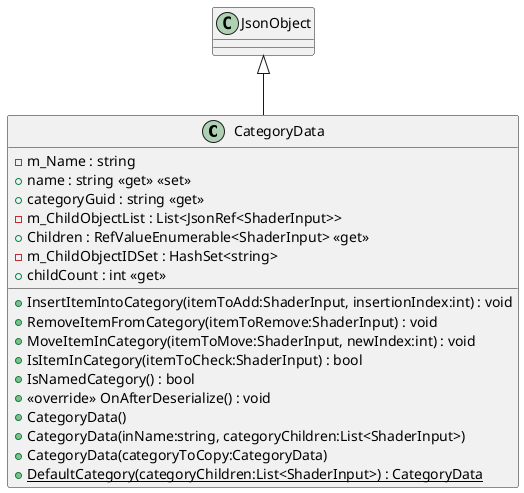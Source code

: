 @startuml
class CategoryData {
    - m_Name : string
    + name : string <<get>> <<set>>
    + categoryGuid : string <<get>>
    - m_ChildObjectList : List<JsonRef<ShaderInput>>
    + Children : RefValueEnumerable<ShaderInput> <<get>>
    - m_ChildObjectIDSet : HashSet<string>
    + childCount : int <<get>>
    + InsertItemIntoCategory(itemToAdd:ShaderInput, insertionIndex:int) : void
    + RemoveItemFromCategory(itemToRemove:ShaderInput) : void
    + MoveItemInCategory(itemToMove:ShaderInput, newIndex:int) : void
    + IsItemInCategory(itemToCheck:ShaderInput) : bool
    + IsNamedCategory() : bool
    + <<override>> OnAfterDeserialize() : void
    + CategoryData()
    + CategoryData(inName:string, categoryChildren:List<ShaderInput>)
    + CategoryData(categoryToCopy:CategoryData)
    + {static} DefaultCategory(categoryChildren:List<ShaderInput>) : CategoryData
}
JsonObject <|-- CategoryData
@enduml
